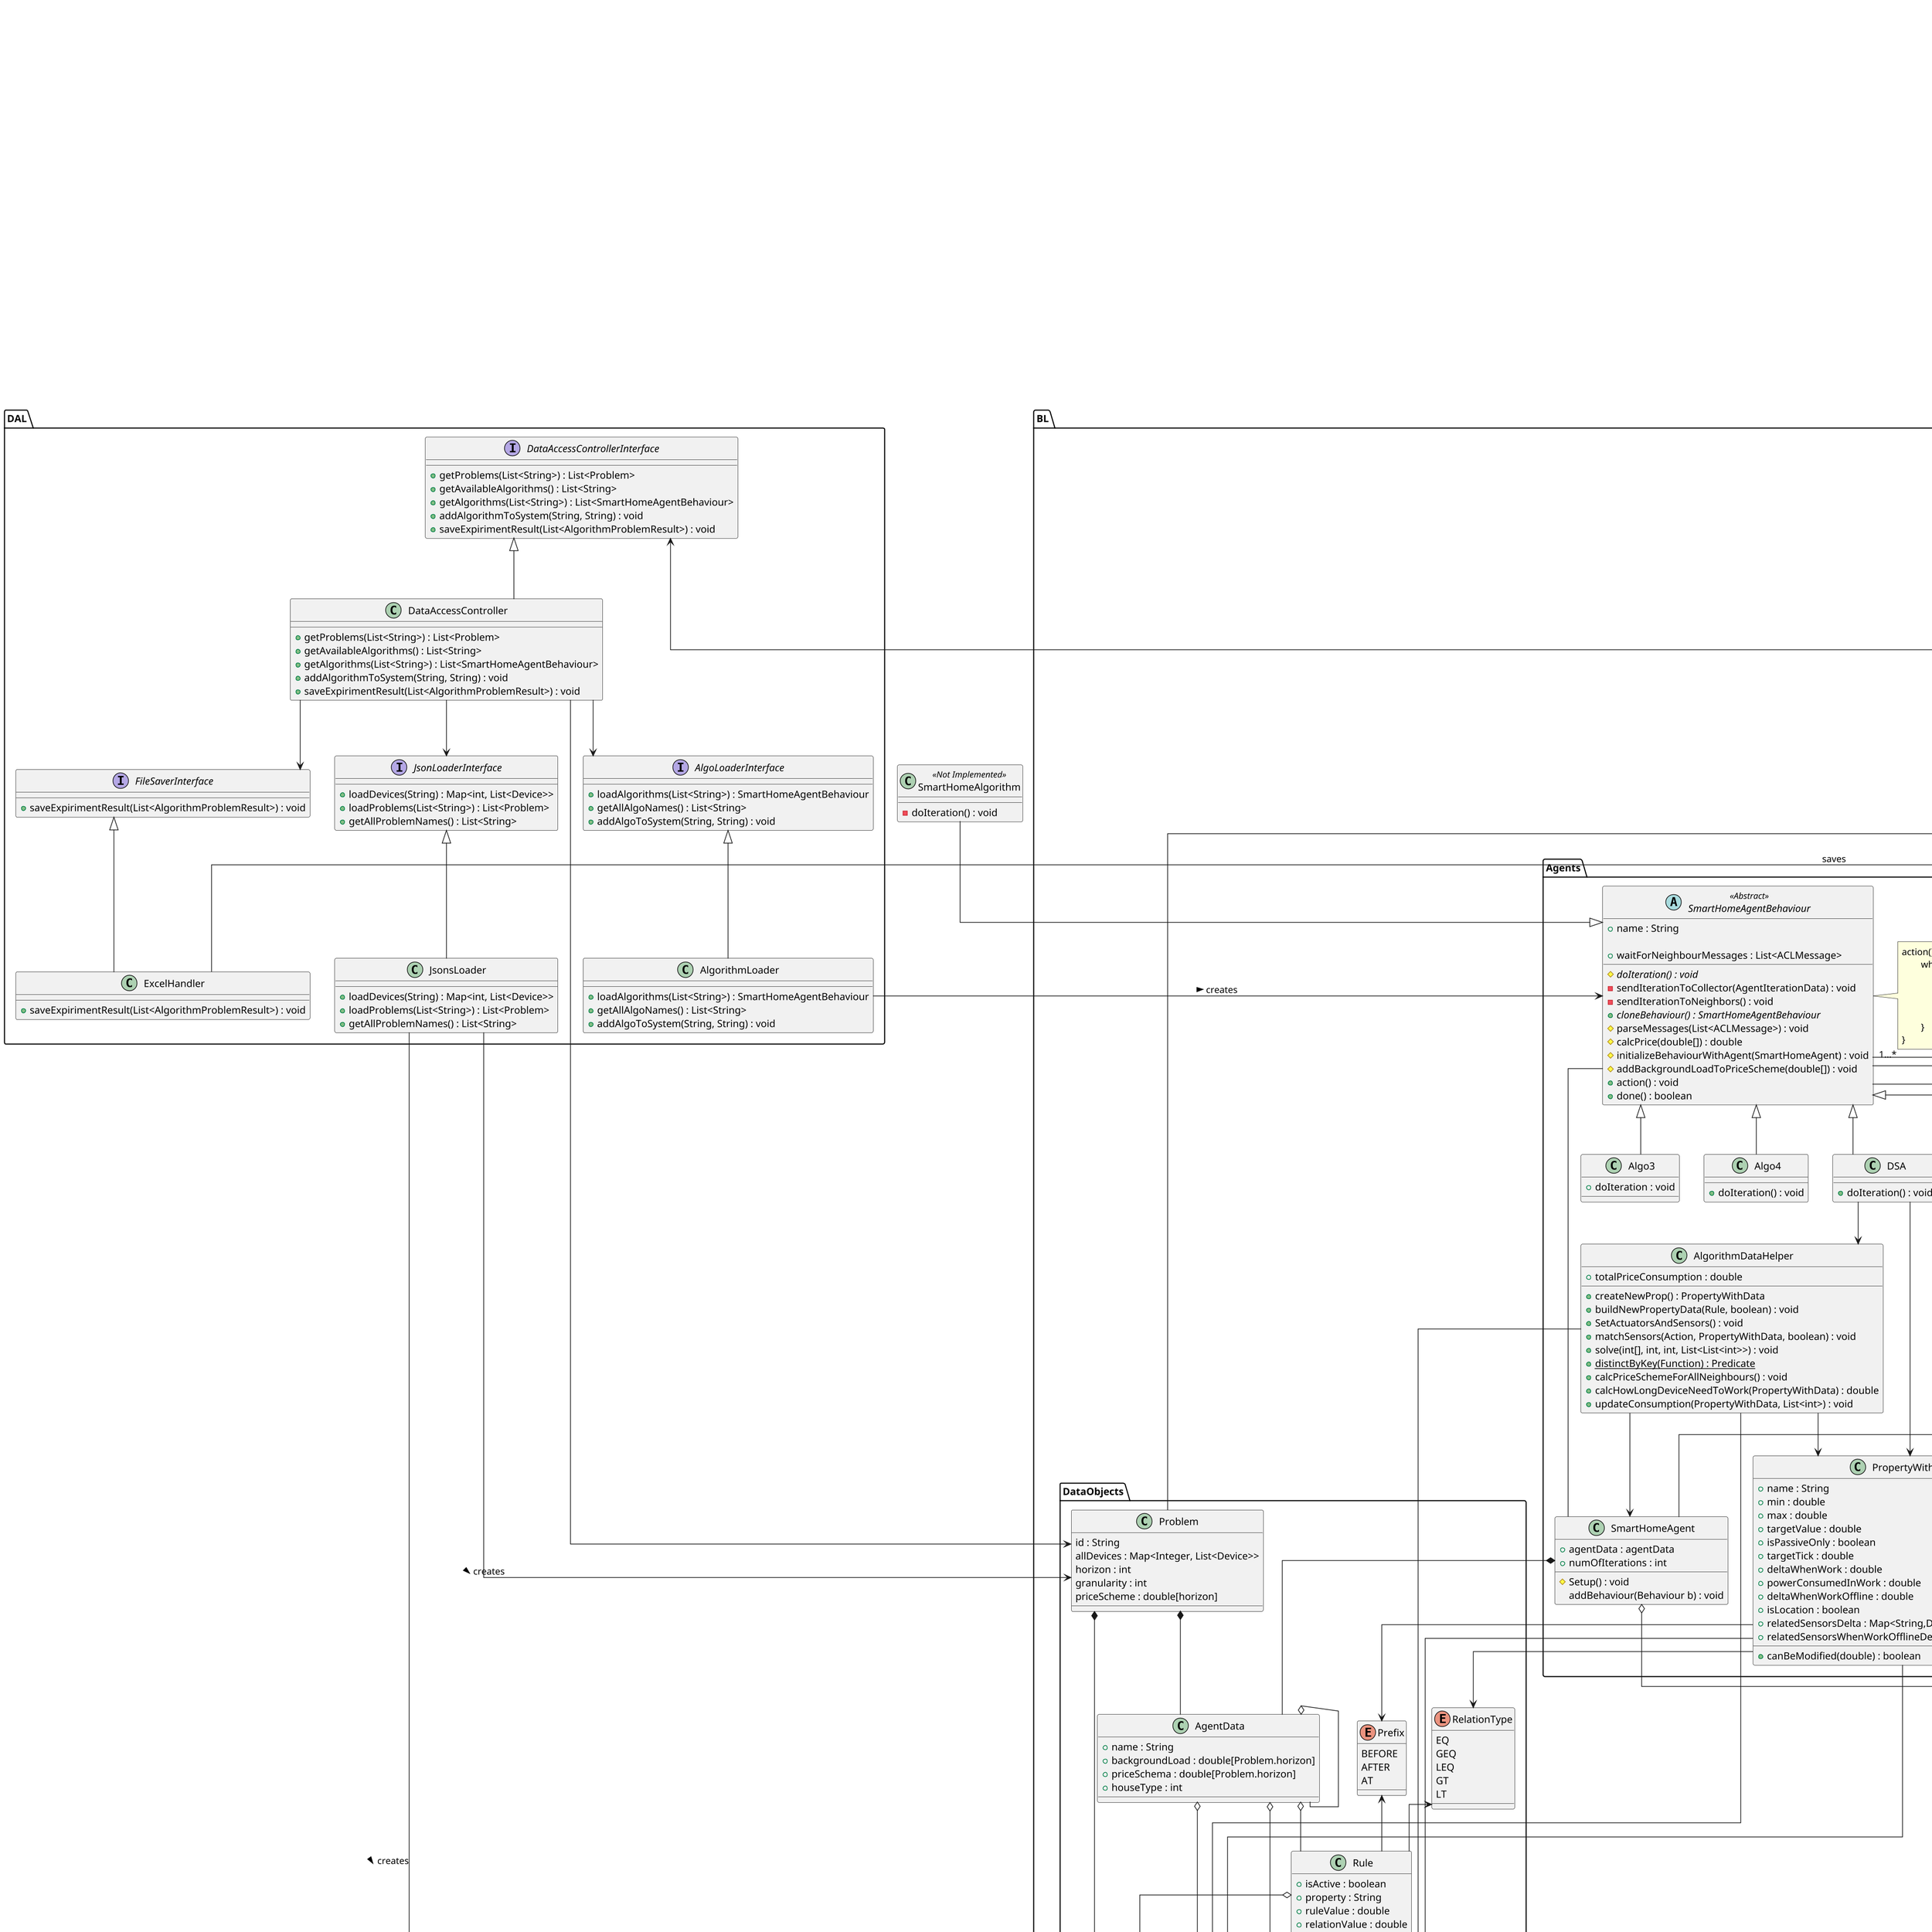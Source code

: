 @startuml
'skinparam classAttributeIconSize 0
scale 1.5
'left to right direction
skinparam linetype ortho


package BL {

	package JADE <<External library>> {

		abstract class Agent <<Abstract, JADE>> {
		    {abstract} #Setup() : void
		    addBehaviour(Behaviour b) : void
		}

		abstract class Behaviour <<Abstract, JADE>>
		Behaviour -- Agent

		class ACLMessage

		class DFAgentDescription
	}

	package DataObjects{
		
		class Device {
			+name : String
			+subtype : String
			+location : String
		}

		class Sensor {
			+currState : double
			+sensingProperties : List<String>
			+change(double) : void
		}

		class Actuator {
			+act(Sensors, Action) : void
		}

		class Effect {
			+property : String
			+delta : double
		}

		class Action {
			+name : String
			+powerConsumption : double
		}

		enum RelationType {
			EQ
			GEQ
			LEQ
			GT
			LT
		}

		enum Prefix {
			BEFORE
			AFTER
			AT
		}

		class Rule {
			+isActive : boolean
			+property : String
			+ruleValue : double
			+relationValue : double
		}

		class AgentData {
			+name : String
			+backgroundLoad : double[Problem.horizon]
			+priceSchema : double[Problem.horizon]
			+houseType : int
		}

		class Problem {
			id : String
			allDevices : Map<Integer, List<Device>>
			horizon : int
			granularity : int
			priceScheme : double[horizon]
		}

		Device <|-- Sensor
		Device <|-- Actuator

		Actuator o-- Action
		Action o-- Effect

		Problem *-- AgentData
		AgentData o-- Sensor
		AgentData o-- Actuator
		AgentData o-down- AgentData
		AgentData o-- Rule

		Prefix <-- Rule
		RelationType <-- Rule
		Rule o-- Device
	}

	package Agents {

		class AlgorithmDataHelper {
			+totalPriceConsumption : double

			+createNewProp() : PropertyWithData
			+buildNewPropertyData(Rule, boolean) : void
			+SetActuatorsAndSensors() : void
			+matchSensors(Action, PropertyWithData, boolean) : void
			+solve(int[], int, int, List<List<int>>) : void
			+{static} distinctByKey(Function) : Predicate
			+calcPriceSchemeForAllNeighbours() : void
			+calcHowLongDeviceNeedToWork(PropertyWithData) : double
			+updateConsumption(PropertyWithData, List<int>) : void
		}

		class PropertyWithData {
			+name : String
			+min : double
			+max : double
			+targetValue : double
			+isPassiveOnly : boolean
			+targetTick : double
			+deltaWhenWork : double
			+powerConsumedInWork : double
			+deltaWhenWorkOffline : double
			+isLocation : boolean
			+relatedSensorsDelta : Map<String,Double>
			+relatedSensorsWhenWorkOfflineDelta : Map<String,Double>
			+canBeModified(double) : boolean
		}

		class SmartHomeAgent {
			+agentData : agentData
			+numOfIterations : int
			#Setup() : void
			addBehaviour(Behaviour b) : void
		}

		Note "action(){\n\twhile(!stop){\n\t\t...\n\t\tdoIteration();\n\t\tsendIterationToCollector();\n\t\t..\n\t}\n}" as smabNote

		abstract class SmartHomeAgentBehaviour <<Abstract>> {
			+name : String

			#{abstract} doIteration() : void
			-sendIterationToCollector(AgentIterationData) : void
			-sendIterationToNeighbors() : void
			+{abstract} cloneBehaviour() : SmartHomeAgentBehaviour
			+waitForNeighbourMessages : List<ACLMessage>
			#parseMessages(List<ACLMessage>) : void
			#calcPrice(double[]) : double
			#initializeBehaviourWithAgent(SmartHomeAgent) : void
			#addBackgroundLoadToPriceScheme(double[]) : void
			+action() : void
			+done() : boolean
		}

		class DBA {
			+doIteration() : void
		}

		class DSA {
			+doIteration() : void
		}

		class Algo3 {
			+doIteration : void
		}

		class Algo4 {
			+doIteration() : void
		}


		Agent <|-- SmartHomeAgent
		SmartHomeAgentBehaviour --|> Behaviour
		SmartHomeAgent -- SmartHomeAgentBehaviour

		SmartHomeAgentBehaviour . smabNote

		Problem *-- Device

		SmartHomeAgentBehaviour <|-- DBA
		SmartHomeAgentBehaviour <|-- DSA
		SmartHomeAgentBehaviour <|-- Algo3
		SmartHomeAgentBehaviour <|-- Algo4

		DSA --> AlgorithmDataHelper
		DSA --> PropertyWithData

		AlgorithmDataHelper --> PropertyWithData
		AlgorithmDataHelper --> SmartHomeAgent
	}

	package IterationData {

		class AgentIterationData {
			+iterNum : int
			+agentName : String
			+price : double
			+powerConsumptionPerTick : double[]
		}

		class IterationCollectedData {

			+problemId : String
			+algorithm : String
		} 

		AgentIterationData <|-- IterationCollectedData
	}

	package DataCollection {

		class PowerConsumptionUtils <<Static>> {
			+{static} AE : double
			+{static} AC : double
			+{static} calculateCSum(List<double[]>, double[]) : double
			+{static} calculateTotalConsumptionWithPenalty(double, double[], double[], List<double[]>, double[]) : double
		}

		class DataCollector {
		    +numOfAgentsInProblems : Map<String, int>
		    +probAlgoToItAgentPrice : Map<ProblemAlgorithm, IterationAgentsPrice>
		    +probAlgoToResult : Map<ProblemAlgorithm, AlgorithmProblemResult>
		    +probToPriceScheme : Map<String, double[]>

		    +addData(IterationCollectedData) : void    
		}

		class DataCollectionCommunicator {
			+{static, final} SERVICE_TYPE : String
			+{static, final} SERVICE_NAME : String

			#setup() : void
			#takeDown() : void
		}

		class DataCollectionCommunicatorBehaviour {
		    +agent : DataCollectorCommunicator
			+action() : void
			+findAgents(String) : DFAgentDescription[]
		}

		class StatisticsHandler {
			calculateAvg(List<double>) : double
			getStatisticalSignificance(...) : double
		}

		class AlgorithmProblemResult {
			+problem : String
			+algorithm : String
			+avgPricePerIteration : Map<int, double>
			+iterationsTillBestPrice : int
			+lowestCostInBestIteration : double
			+lowestCostForAgentInBestIteration : double
			+lowestCostForAgentInBestIterationAgentName : String
			+highestCostForAgentInBestIteration : double
			+highestCostInForAgentBestIterationAgentName : String
		}

		Note "calculateCSum(allHomesSchedule, powerScheme) {...}" as UtilsCSumNote
		Note "calculateEPeak(CSum, newSchedule, oldSchedule, otherSchedules, powerScheme) {...}" as UtilsEPeakNote

		DataCollector --o DataCollectionCommunicator
		DataCollector o-- IterationCollectedData
		DataCollectionCommunicatorBehaviour --|> Behaviour
		DataCollectionCommunicatorBehaviour --o DataCollectionCommunicator
		DataCollector --> StatisticsHandler
		
		DataCollector --> PowerConsumptionUtils

		PowerConsumptionUtils .. UtilsEPeakNote
		PowerConsumptionUtils .. UtilsCSumNote
	}

	interface ExperimentBuilderInterface {
		+addNumOfIterations(int) : void
		+addAlgorithms(List<String>) : void
		+addProblems(List<String>) : void
		+addService(Service) : void
		+create() : Experiment
	}

	class ExperimentBuilder {
		-numOfIterations : int
		-service : Service

		+setNumOfIterations(int) : void
		+addAlgorithms(List<String>) : void
		+addProblems(List<String>) : void
	}

	interface ExperimentInterface {
		+runExperiment() : void
		+algorithmProblemComboRunEnded(AlgorithmProblemResult) : void
		+stop() : void
	}

	class Experiment {
		+numOfIterations : int

		+runExperiment() : void
		+algorithmProblemComboRunEnded(AlgorithmProblemResult) : void
		+stopExperiment() : void
	}

	ExperimentInterface <|-- Experiment
	ExperimentBuilderInterface <|-- ExperimentBuilder

	ExperimentBuilder --> Experiment : creates
	Experiment o-- DataCollectionCommunicator
	Experiment *-- Problem
	SmartHomeAgent *- AgentData
	DataCollector --> AlgorithmProblemResult : create
	DataCollectionCommunicator --> Experiment

	Experiment o-- AlgorithmProblemResult

	DataCollectionCommunicator "1" -- "1...*" SmartHomeAgentBehaviour
	DataCollectionCommunicator --> AgentIterationData
	DataCollector --> AgentIterationData
	DataCollectionCommunicatorBehaviour --> DFAgentDescription

	SmartHomeAgentBehaviour -> PowerConsumptionUtils
	SmartHomeAgent o- AgentIterationData

	PropertyWithData --> Actuator
	PropertyWithData --> Sensor
	PropertyWithData --> Prefix
	PropertyWithData --> RelationType
	AlgorithmDataHelper --> Actuator
	AlgorithmDataHelper --> Sensor
}

package PL {

	interface UiHandlerInterface {
		+notifyExperimentEnded(List<AlgorithmProblemResult>) : void
	}

	class UiHandler <<Observer>> {
		-showMainScreen() : void
		-showResultsScreen() : void
		+notifyExperimentEnded(List<AlgorithmProblemResult>) : void

	}

	class ChartViewer {
		+createPricePerIterChart(Map<int, double>, String) : LineChart
		+nameToNumBarChart(Map<String, int>) : BarChart
	}

	Note "createPricePerIterChart(iterToPriceMap, algoName)" as chartNote

	UiHandler --> ChartViewer
	UiHandlerInterface <|-- UiHandler
	ChartViewer . chartNote
}

package DAL {

    interface FileSaverInterface {
    	+saveExpirimentResult(List<AlgorithmProblemResult>) : void
    }

	class ExcelHandler {
    	+saveExpirimentResult(List<AlgorithmProblemResult>) : void
	}

    interface JsonLoaderInterface {
        +loadDevices(String) : Map<int, List<Device>>
        +loadProblems(List<String>) : List<Problem>
        +getAllProblemNames() : List<String>
    }

	class JsonsLoader {
		+loadDevices(String) : Map<int, List<Device>>
        +loadProblems(List<String>) : List<Problem>
        +getAllProblemNames() : List<String>
	}

    interface AlgoLoaderInterface {
		+loadAlgorithms(List<String>) : SmartHomeAgentBehaviour
        +getAllAlgoNames() : List<String>
        +addAlgoToSystem(String, String) : void
    }

	class AlgorithmLoader {
		+loadAlgorithms(List<String>) : SmartHomeAgentBehaviour
        +getAllAlgoNames() : List<String>
        +addAlgoToSystem(String, String) : void
	}

    interface DataAccessControllerInterface {
        +getProblems(List<String>) : List<Problem>
        +getAvailableAlgorithms() : List<String>
        +getAlgorithms(List<String>) : List<SmartHomeAgentBehaviour>
        +addAlgorithmToSystem(String, String) : void
        +saveExpirimentResult(List<AlgorithmProblemResult>) : void
    }

	class DataAccessController {
		+getProblems(List<String>) : List<Problem>
		+getAvailableAlgorithms() : List<String>
		+getAlgorithms(List<String>) : List<SmartHomeAgentBehaviour>
		+addAlgorithmToSystem(String, String) : void
		+saveExpirimentResult(List<AlgorithmProblemResult>) : void
	}

	DataAccessController --> AlgoLoaderInterface
	DataAccessController --> JsonLoaderInterface
	DataAccessController --> FileSaverInterface

	JsonLoaderInterface <|-- JsonsLoader
	AlgoLoaderInterface <|-- AlgorithmLoader
	DataAccessControllerInterface <|-- DataAccessController
	FileSaverInterface <|-- ExcelHandler
}

interface ServiceInterface {
	+addAlgorithmsToExperiment(List<String>, int) : void
	+addProblemsToExperiment(List<String>) : void
	+runExperimrent() : void
	+stopExperiment() : void
	+getExperimentResults() : List<AlgorithmProblemResult>
    +experimentEnded(List<AlgorithmProblemResult>) : void
    +saveExperimentResults(List<AlgorithmProblemResult>) : void
}

class Service <<Observable>> {
	+addAlgorithmsToExperiment(List<SmartHomeAgentBehaviour>, int) : void
	+addProblemsToExperiment(List<Problem>) : void
	+runExperimrent() : void
	+stopExperiment() : void
	+getExperimentResults() : List<AlgorithmProblemResult>
    +experimentEnded(List<AlgorithmProblemResult>) : void
    +saveExperimentResults(List<AlgorithmProblemResult>) : void
}

Note "addAlgorithmsToExperiment(algoNames, numOfIterations){\n\t...\n\texperimentBuilder.addAlgorithms(algoNames);\n\ttexperimentBuilder.addNumOfIterations(numOfIterations);\n\t...\n}" as ServiceAddAlgoNote

ServiceInterface <|-- Service
Service .. ServiceAddAlgoNote

class SmartHomeAlgorithm <<Not Implemented>> {
	-doIteration() : void
}

'**********out of package connections:************
Service --> ExperimentInterface
Experiment --> Service
Service --> AlgorithmProblemResult
Service --> ExperimentBuilderInterface

JsonsLoader --> Device : creates >
JsonsLoader -> Problem : creates >
AlgorithmLoader --> SmartHomeAgentBehaviour : creates >
DataAccessController --> Problem
DataCollectionCommunicator --|> Agent

ExperimentBuilder --> DataAccessControllerInterface

ExcelHandler -> AlgorithmProblemResult : saves

SmartHomeAlgorithm --|> SmartHomeAgentBehaviour

UiHandler --> ServiceInterface
UiHandlerInterface <-- Service


@enduml